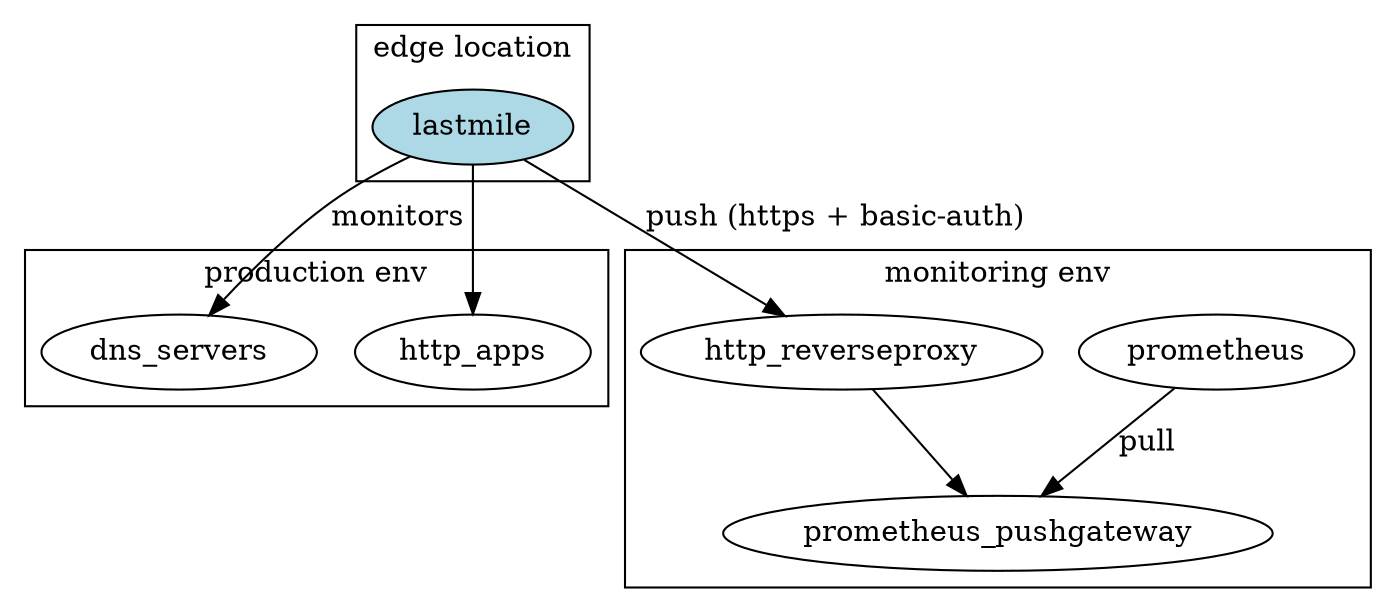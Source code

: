 digraph g {

  subgraph cluster_1 {
    label="production env"

    dns_servers
    http_apps
  }

  subgraph cluster_2 {
    label="monitoring env"

    prometheus -> prometheus_pushgateway [label=pull]
    http_reverseproxy -> prometheus_pushgateway
    http_reverseproxy
  }

  subgraph cluster_3 {
    label="edge location"

    lastmile [fillcolor="lightblue",style=filled]
    lastmile -> http_reverseproxy [label="push (https + basic-auth)"]
    lastmile -> dns_servers [label="monitors"]
    lastmile -> http_apps
  }
}

